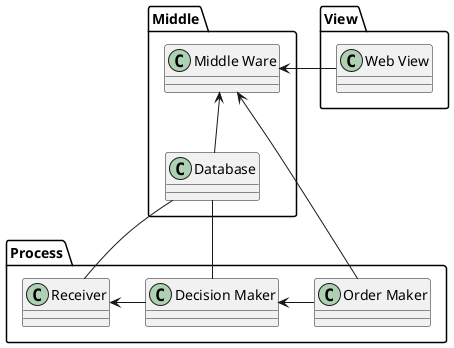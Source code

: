 @startuml

package View {
    class "Web View" as webview
}

package Middle {
    class "Database" as database 
    class "Middle Ware" as middleware
}

package Process {
    class "Receiver" as receiver
    class "Decision Maker" as decisionmaker 
    class "Order Maker" as ordermaker
}

receiver <- decisionmaker
decisionmaker <- ordermaker
receiver -up- database
decisionmaker -up- database 
webview -right-> middleware
database -up-> middleware
ordermaker -up-> middleware

@enduml
